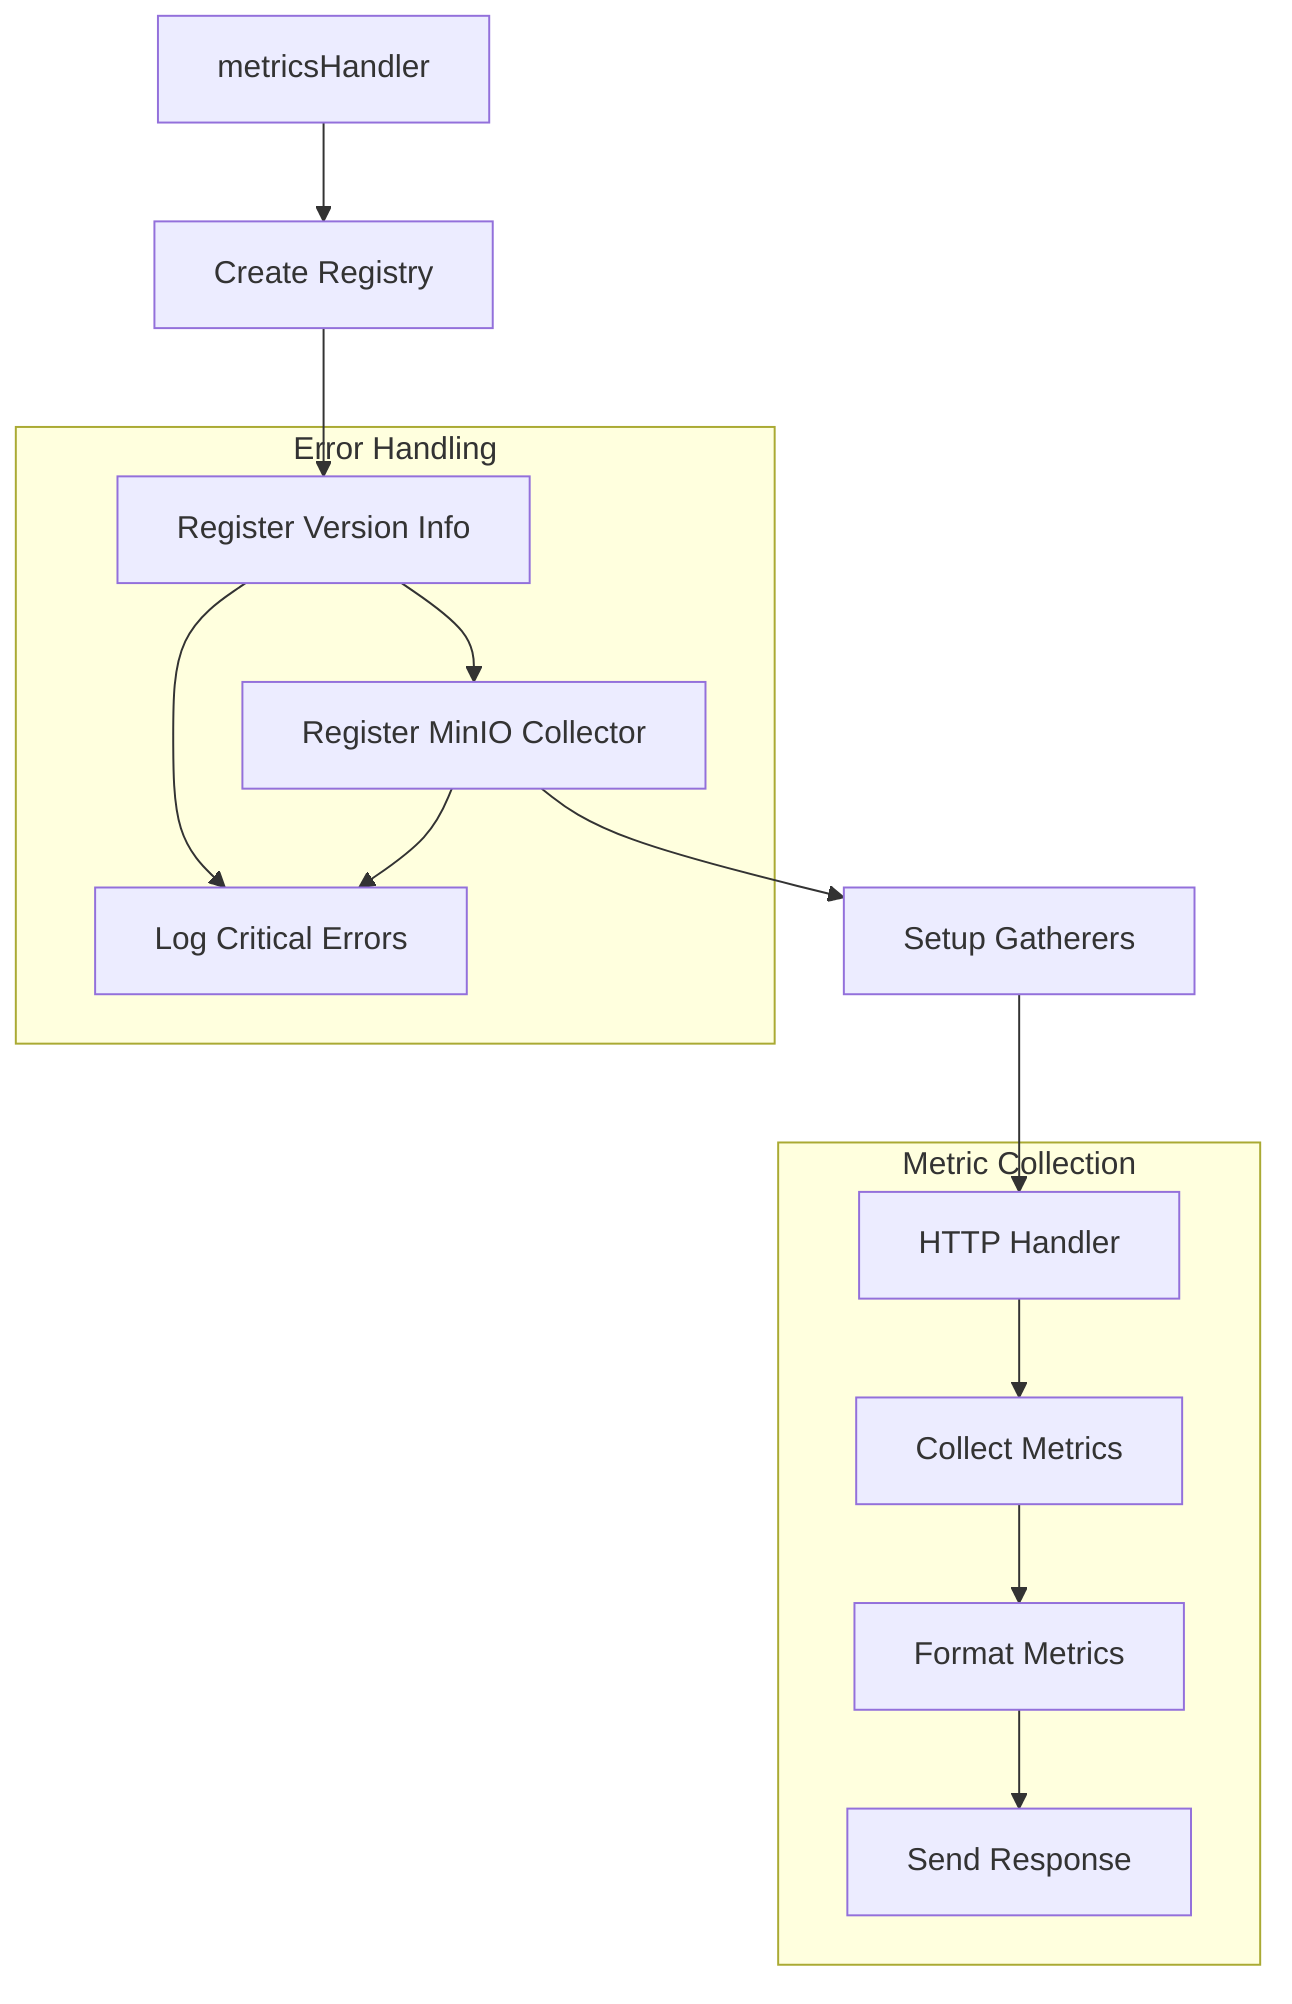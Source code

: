 graph TD
    A[metricsHandler] --> B[Create Registry]
    B --> C[Register Version Info]
    C --> D[Register MinIO Collector]
    D --> E[Setup Gatherers]
    E --> F[HTTP Handler]
    
    subgraph "Metric Collection"
        F --> G[Collect Metrics]
        G --> H[Format Metrics]
        H --> I[Send Response]
    end
    
    subgraph "Error Handling"
        C --> J[Log Critical Errors]
        D --> J
    end